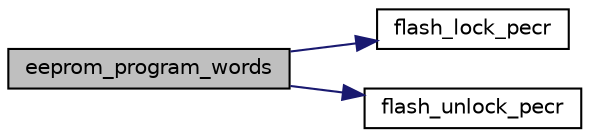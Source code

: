 digraph "eeprom_program_words"
{
  edge [fontname="Helvetica",fontsize="10",labelfontname="Helvetica",labelfontsize="10"];
  node [fontname="Helvetica",fontsize="10",shape=record];
  rankdir="LR";
  Node1 [label="eeprom_program_words",height=0.2,width=0.4,color="black", fillcolor="grey75", style="filled", fontcolor="black"];
  Node1 -> Node2 [color="midnightblue",fontsize="10",style="solid",fontname="Helvetica"];
  Node2 [label="flash_lock_pecr",height=0.2,width=0.4,color="black", fillcolor="white", style="filled",URL="$group__flash__file.html#ga126302d8ca4812cbcb0c8b9bd8a9375a"];
  Node1 -> Node3 [color="midnightblue",fontsize="10",style="solid",fontname="Helvetica"];
  Node3 [label="flash_unlock_pecr",height=0.2,width=0.4,color="black", fillcolor="white", style="filled",URL="$group__flash__file.html#ga2d5f23208c4a0f2f3799cf8dd5302129"];
}
